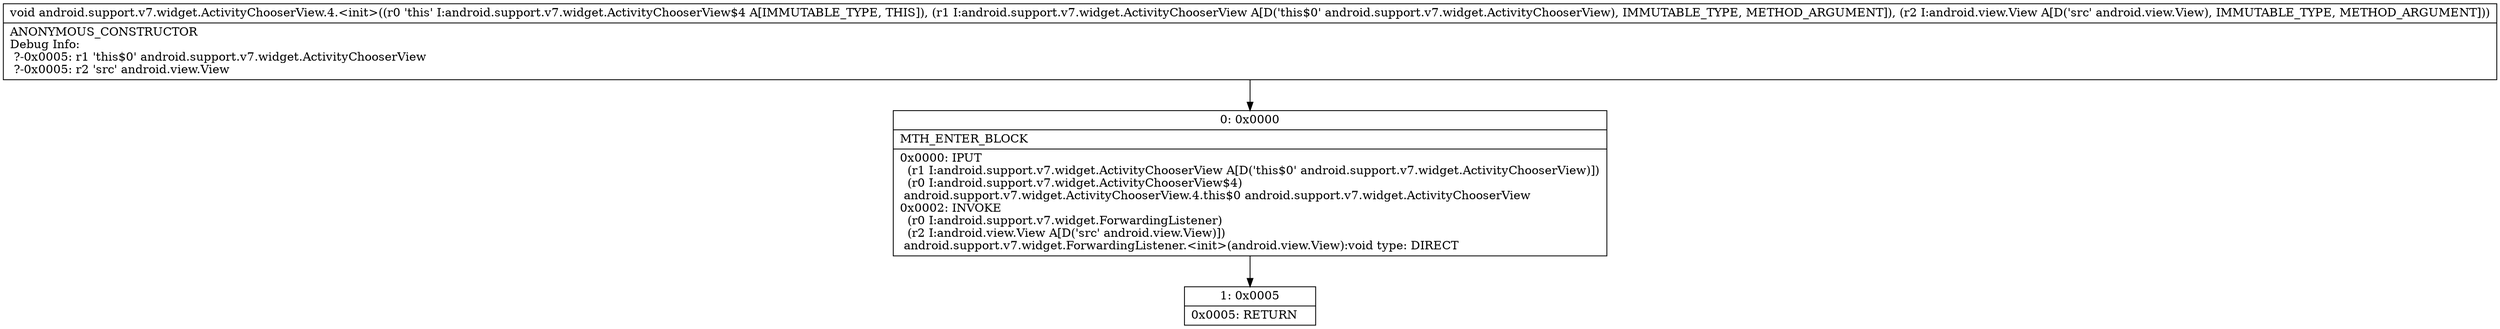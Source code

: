 digraph "CFG forandroid.support.v7.widget.ActivityChooserView.4.\<init\>(Landroid\/support\/v7\/widget\/ActivityChooserView;Landroid\/view\/View;)V" {
Node_0 [shape=record,label="{0\:\ 0x0000|MTH_ENTER_BLOCK\l|0x0000: IPUT  \l  (r1 I:android.support.v7.widget.ActivityChooserView A[D('this$0' android.support.v7.widget.ActivityChooserView)])\l  (r0 I:android.support.v7.widget.ActivityChooserView$4)\l android.support.v7.widget.ActivityChooserView.4.this$0 android.support.v7.widget.ActivityChooserView \l0x0002: INVOKE  \l  (r0 I:android.support.v7.widget.ForwardingListener)\l  (r2 I:android.view.View A[D('src' android.view.View)])\l android.support.v7.widget.ForwardingListener.\<init\>(android.view.View):void type: DIRECT \l}"];
Node_1 [shape=record,label="{1\:\ 0x0005|0x0005: RETURN   \l}"];
MethodNode[shape=record,label="{void android.support.v7.widget.ActivityChooserView.4.\<init\>((r0 'this' I:android.support.v7.widget.ActivityChooserView$4 A[IMMUTABLE_TYPE, THIS]), (r1 I:android.support.v7.widget.ActivityChooserView A[D('this$0' android.support.v7.widget.ActivityChooserView), IMMUTABLE_TYPE, METHOD_ARGUMENT]), (r2 I:android.view.View A[D('src' android.view.View), IMMUTABLE_TYPE, METHOD_ARGUMENT]))  | ANONYMOUS_CONSTRUCTOR\lDebug Info:\l  ?\-0x0005: r1 'this$0' android.support.v7.widget.ActivityChooserView\l  ?\-0x0005: r2 'src' android.view.View\l}"];
MethodNode -> Node_0;
Node_0 -> Node_1;
}

